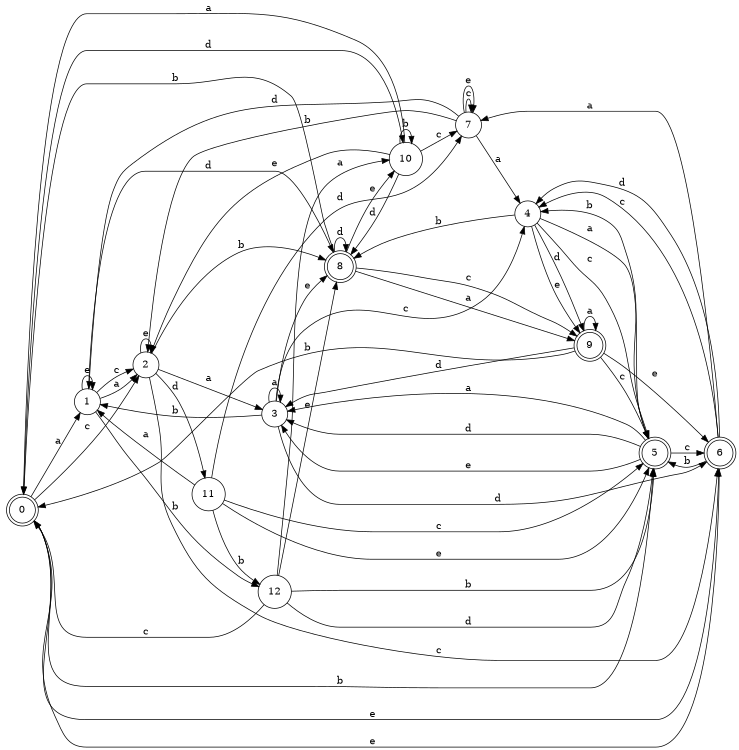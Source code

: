 digraph n11_2 {
__start0 [label="" shape="none"];

rankdir=LR;
size="8,5";

s0 [style="rounded,filled", color="black", fillcolor="white" shape="doublecircle", label="0"];
s1 [style="filled", color="black", fillcolor="white" shape="circle", label="1"];
s2 [style="filled", color="black", fillcolor="white" shape="circle", label="2"];
s3 [style="filled", color="black", fillcolor="white" shape="circle", label="3"];
s4 [style="filled", color="black", fillcolor="white" shape="circle", label="4"];
s5 [style="rounded,filled", color="black", fillcolor="white" shape="doublecircle", label="5"];
s6 [style="rounded,filled", color="black", fillcolor="white" shape="doublecircle", label="6"];
s7 [style="filled", color="black", fillcolor="white" shape="circle", label="7"];
s8 [style="rounded,filled", color="black", fillcolor="white" shape="doublecircle", label="8"];
s9 [style="rounded,filled", color="black", fillcolor="white" shape="doublecircle", label="9"];
s10 [style="filled", color="black", fillcolor="white" shape="circle", label="10"];
s11 [style="filled", color="black", fillcolor="white" shape="circle", label="11"];
s12 [style="filled", color="black", fillcolor="white" shape="circle", label="12"];
s0 -> s1 [label="a"];
s0 -> s5 [label="b"];
s0 -> s2 [label="c"];
s0 -> s10 [label="d"];
s0 -> s6 [label="e"];
s1 -> s2 [label="a"];
s1 -> s12 [label="b"];
s1 -> s2 [label="c"];
s1 -> s8 [label="d"];
s1 -> s1 [label="e"];
s2 -> s3 [label="a"];
s2 -> s8 [label="b"];
s2 -> s6 [label="c"];
s2 -> s11 [label="d"];
s2 -> s2 [label="e"];
s3 -> s3 [label="a"];
s3 -> s1 [label="b"];
s3 -> s4 [label="c"];
s3 -> s6 [label="d"];
s3 -> s8 [label="e"];
s4 -> s5 [label="a"];
s4 -> s8 [label="b"];
s4 -> s5 [label="c"];
s4 -> s9 [label="d"];
s4 -> s9 [label="e"];
s5 -> s3 [label="a"];
s5 -> s4 [label="b"];
s5 -> s6 [label="c"];
s5 -> s3 [label="d"];
s5 -> s3 [label="e"];
s6 -> s7 [label="a"];
s6 -> s5 [label="b"];
s6 -> s4 [label="c"];
s6 -> s4 [label="d"];
s6 -> s0 [label="e"];
s7 -> s4 [label="a"];
s7 -> s2 [label="b"];
s7 -> s7 [label="c"];
s7 -> s1 [label="d"];
s7 -> s7 [label="e"];
s8 -> s9 [label="a"];
s8 -> s0 [label="b"];
s8 -> s9 [label="c"];
s8 -> s8 [label="d"];
s8 -> s10 [label="e"];
s9 -> s9 [label="a"];
s9 -> s0 [label="b"];
s9 -> s5 [label="c"];
s9 -> s3 [label="d"];
s9 -> s6 [label="e"];
s10 -> s0 [label="a"];
s10 -> s10 [label="b"];
s10 -> s7 [label="c"];
s10 -> s8 [label="d"];
s10 -> s2 [label="e"];
s11 -> s1 [label="a"];
s11 -> s12 [label="b"];
s11 -> s5 [label="c"];
s11 -> s7 [label="d"];
s11 -> s5 [label="e"];
s12 -> s10 [label="a"];
s12 -> s5 [label="b"];
s12 -> s0 [label="c"];
s12 -> s5 [label="d"];
s12 -> s8 [label="e"];

}